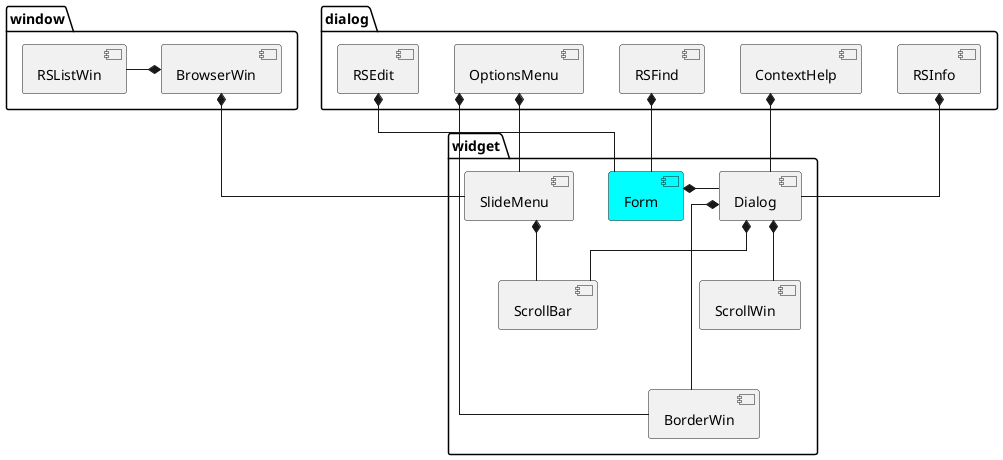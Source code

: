 @startuml
skinparam linetype ortho
'skinparam linetype polyline

    package widget #white {
        component BorderWin
        component ScrollBar
        component SlideMenu
        component Dialog
        component ScrollWin
        component Form #cyan

        Dialog    *-- ScrollWin
        Dialog    *-- ScrollBar
        Dialog    *--- BorderWin
        SlideMenu *-- ScrollBar
        Form      *-right- Dialog
    }

    package window #white {
        component RSListWin
        component BrowserWin

        BrowserWin *-left- RSListWin
    }

    package dialog #white {
        component ContextHelp
        component RSFind
        component RSInfo
        component RSEdit
        component OptionsMenu

        ContextHelp *-- Dialog
    }


    BrowserWin  *-- SlideMenu
    OptionsMenu *-- SlideMenu
    RSFind      *-- Form
    RSInfo      *-- Dialog
    RSEdit      *-- Form
    OptionsMenu *-- BorderWin

@enduml